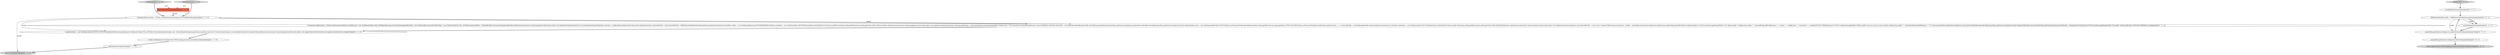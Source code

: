 digraph {
1 [style = filled, label = "createContents['1', '0', '0']", fillcolor = lightgray, shape = diamond image = "AAA0AAABBB1BBB"];
15 [style = filled, label = "saveHandlerSettings()@@@3@@@['0', '0', '1']", fillcolor = white, shape = ellipse image = "AAA0AAABBB3BBB"];
14 [style = filled, label = "return super.edu.fdu.CPPDG.tinypdg.pe.ExpressionInfo@bc3f3@@@10@@@['0', '0', '1']", fillcolor = lightgray, shape = ellipse image = "AAA0AAABBB3BBB"];
7 [style = filled, label = "performDefaults()@@@97@@@['1', '1', '0']", fillcolor = white, shape = ellipse image = "AAA0AAABBB1BBB"];
9 [style = filled, label = "performOk['0', '0', '1']", fillcolor = lightgray, shape = diamond image = "AAA0AAABBB3BBB"];
2 [style = filled, label = "return divider@@@98@@@['1', '1', '0']", fillcolor = lightgray, shape = ellipse image = "AAA0AAABBB1BBB"];
6 [style = filled, label = "divider.setWeights(new int((((edu.fdu.CPPDG.tinypdg.pe.ExpressionInfo@bc3bf)@@@94@@@['1', '1', '0']", fillcolor = white, shape = ellipse image = "AAA0AAABBB1BBB"];
8 [style = filled, label = "createContents['0', '1', '0']", fillcolor = lightgray, shape = diamond image = "AAA0AAABBB2BBB"];
12 [style = filled, label = "projectMeta.getDataSourceRegistry().flushConfig()@@@9@@@['0', '0', '1']", fillcolor = white, shape = ellipse image = "AAA0AAABBB3BBB"];
4 [style = filled, label = "final Composite parent@@@2@@@['1', '1', '0']", fillcolor = tomato, shape = box image = "AAA0AAABBB1BBB"];
11 [style = filled, label = "projectMeta.getDataSourceRegistry().updateNetworkProfile(profile)@@@7@@@['0', '0', '1']", fillcolor = white, shape = ellipse image = "AAA0AAABBB3BBB"];
10 [style = filled, label = "saveSettings(profile)@@@6@@@['0', '0', '1']", fillcolor = white, shape = ellipse image = "AAA0AAABBB3BBB"];
13 [style = filled, label = "DBWNetworkProfile profile = (DBWNetworkProfile)item.getData()@@@5@@@['0', '0', '1']", fillcolor = white, shape = ellipse image = "AAA0AAABBB3BBB"];
0 [style = filled, label = "CustomSashForm divider = UIUtils.createPartDivider(null,parent,SWT.HORIZONTAL)@@@3@@@['1', '1', '0']", fillcolor = white, shape = ellipse image = "AAA0AAABBB1BBB"];
3 [style = filled, label = "{handlersFolder = new TabFolder(divider,SWT.TOP | SWT.FLAT)handlersFolder.setLayoutData(new GridData(GridData.FILL_BOTH))for (NetworkHandlerDescriptor nhd : NetworkHandlerRegistry.getInstance().getDescriptors()){if (!nhd.hasObjectTypes()) {createHandlerTab(nhd)}}handlersFolder.addSelectionListener(new SelectionAdapter(){@Override public void widgetSelected(SelectionEvent e){updateControlsState()}})}@@@79@@@['1', '1', '0']", fillcolor = white, shape = ellipse image = "AAA0AAABBB1BBB"];
5 [style = filled, label = "{Composite profilesGroup = UIUtils.createComposite(divider,1)GridData gd = new GridData(GridData.FILL_BOTH)profilesGroup.setLayoutData(gd)profilesTable = new Table(profilesGroup,SWT.SINGLE)gd = new GridData(GridData.FILL_BOTH)gd.minimumWidth = 150profilesTable.setLayoutData(gd)profilesTable.addSelectionListener(new SelectionAdapter(){@Override public void widgetSelected(SelectionEvent e){saveHandlerSettings()TableItem(( selection = profilesTable.getSelection()if (ArrayUtils.isEmpty(selection)) {selectedProfile = null}{selectedProfile = (DBWNetworkProfile)selection(0(.getData()}updateControlsState()}})ToolBar toolbar = new ToolBar(profilesGroup,SWT.HORIZONTAL)ToolItem createItem = new ToolItem(toolbar,SWT.NONE)createItem.setToolTipText(\"Create new profile\")createItem.setImage(DBeaverIcons.getImage(UIIcon.ROW_ADD))createItem.addSelectionListener(new SelectionAdapter(){@Override public void widgetSelected(SelectionEvent e){String profileName = EnterNameDialog.chooseName(getShell(),\"Profile name\",\"\")if (CommonUtils.isEmpty(profileName)) {return}DBWNetworkProfile newProfile = new DBWNetworkProfile()newProfile.setProfileName(profileName)projectMeta.getDataSourceRegistry().updateNetworkProfile(newProfile)projectMeta.getDataSourceRegistry().flushConfig()TableItem item = new TableItem(profilesTable,SWT.NONE)item.setText(newProfile.getProfileName())item.setImage(DBeaverIcons.getImage(DBIcon.TYPE_DOCUMENT))item.setData(newProfile)if (profilesTable.getItemCount() == 1) {selectedProfile = newProfileprofilesTable.select(0)updateControlsState()}}})ToolItem deleteItem = new ToolItem(toolbar,SWT.NONE)deleteItem.setToolTipText(\"Delete profile\")deleteItem.setImage(DBeaverIcons.getImage(UIIcon.ROW_DELETE))deleteItem.addSelectionListener(new SelectionAdapter(){@Override public void widgetSelected(SelectionEvent e){if (selectedProfile != null) {List<? extends DBPDataSourceContainer> usedBy = projectMeta.getDataSourceRegistry().getDataSourcesByProfile(selectedProfile)if (!usedBy.isEmpty()) {UIUtils.showMessageBox(getShell(),\"Can't delete profile\",\"Configuration profile '\" + selectedProfile.getProfileName() + \"' used by \" + usedBy.size() + \" connections:\" + usedBy,SWT.ICON_ERROR)return}if (!UIUtils.confirmAction(getShell(),\"Delete profile\",\"Are you sure you want to delete configuration profile '\" + selectedProfile.getProfileName() + \"'?\")) {return}projectMeta.getDataSourceRegistry().removeNetworkProfile(selectedProfile)projectMeta.getDataSourceRegistry().flushConfig()profilesTable.remove(profilesTable.getSelectionIndex())selectedProfile = nullupdateControlsState()}{UIUtils.showMessageBox(getShell(),\"No profile\",\"Select profile first\",SWT.ICON_ERROR)}}})}@@@4@@@['1', '1', '0']", fillcolor = white, shape = ellipse image = "AAA0AAABBB1BBB"];
11->12 [style = bold, label=""];
8->0 [style = bold, label=""];
12->14 [style = bold, label=""];
0->2 [style = solid, label="divider"];
9->15 [style = bold, label=""];
10->11 [style = bold, label=""];
3->6 [style = bold, label=""];
13->11 [style = solid, label="profile"];
15->13 [style = bold, label=""];
11->13 [style = bold, label=""];
0->3 [style = solid, label="divider"];
13->10 [style = solid, label="profile"];
5->3 [style = bold, label=""];
0->5 [style = bold, label=""];
6->7 [style = bold, label=""];
13->10 [style = bold, label=""];
0->5 [style = solid, label="divider"];
1->4 [style = dotted, label="true"];
8->4 [style = dotted, label="true"];
4->0 [style = solid, label="parent"];
1->0 [style = bold, label=""];
7->2 [style = bold, label=""];
}
